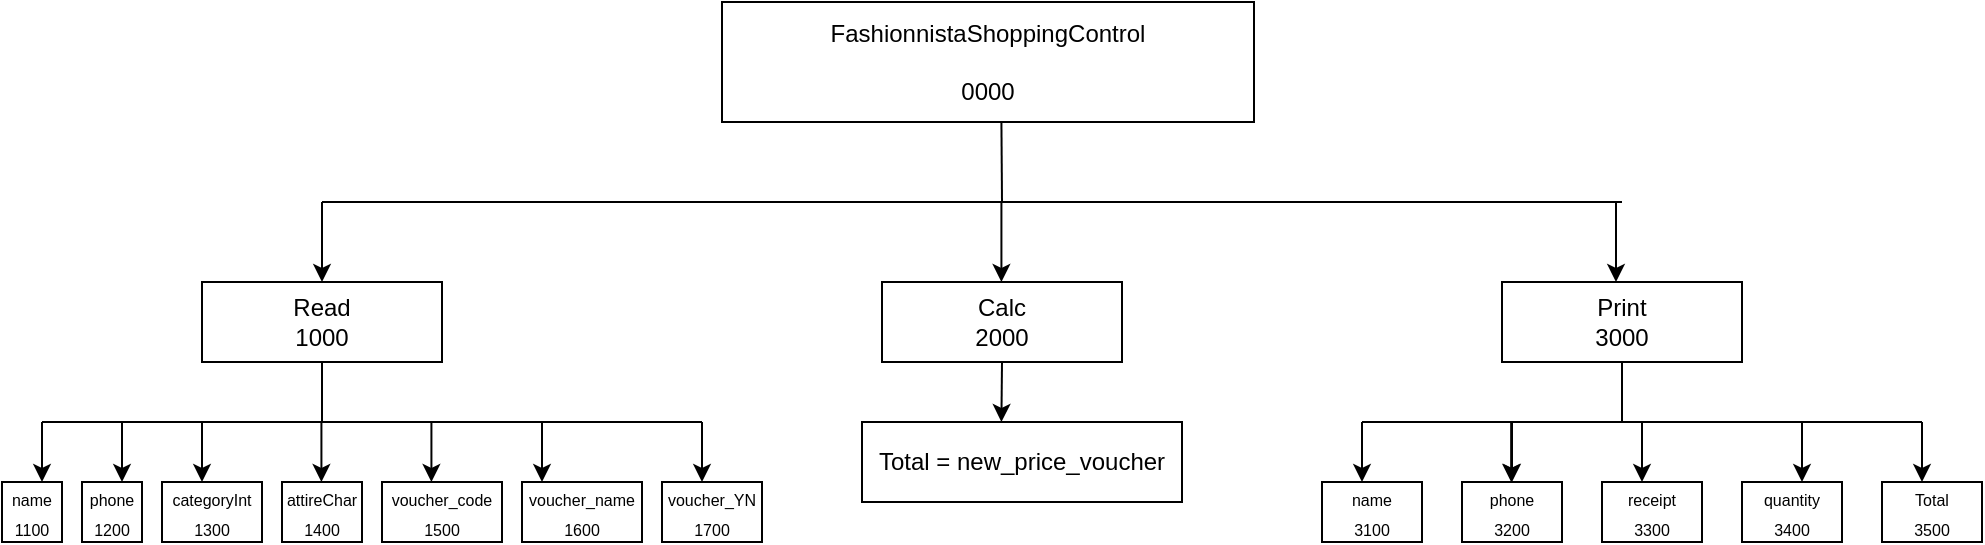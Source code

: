 <mxfile version="22.1.11" type="github">
  <diagram id="C5RBs43oDa-KdzZeNtuy" name="Page-1">
    <mxGraphModel dx="875" dy="435" grid="1" gridSize="10" guides="1" tooltips="1" connect="1" arrows="1" fold="1" page="1" pageScale="1" pageWidth="827" pageHeight="1169" math="0" shadow="0">
      <root>
        <mxCell id="WIyWlLk6GJQsqaUBKTNV-0" />
        <mxCell id="WIyWlLk6GJQsqaUBKTNV-1" parent="WIyWlLk6GJQsqaUBKTNV-0" />
        <mxCell id="XJm4mk42wIwYTU8o-YUx-0" value="FashionnistaShoppingControl&lt;br&gt;&lt;br&gt;0000" style="rounded=0;whiteSpace=wrap;html=1;" vertex="1" parent="WIyWlLk6GJQsqaUBKTNV-1">
          <mxGeometry x="380" y="110" width="266" height="60" as="geometry" />
        </mxCell>
        <mxCell id="XJm4mk42wIwYTU8o-YUx-2" value="" style="endArrow=none;html=1;rounded=0;" edge="1" parent="WIyWlLk6GJQsqaUBKTNV-1">
          <mxGeometry width="50" height="50" relative="1" as="geometry">
            <mxPoint x="180" y="210" as="sourcePoint" />
            <mxPoint x="830" y="210" as="targetPoint" />
          </mxGeometry>
        </mxCell>
        <mxCell id="XJm4mk42wIwYTU8o-YUx-4" value="" style="endArrow=classic;html=1;rounded=0;" edge="1" parent="WIyWlLk6GJQsqaUBKTNV-1">
          <mxGeometry width="50" height="50" relative="1" as="geometry">
            <mxPoint x="180" y="210" as="sourcePoint" />
            <mxPoint x="180" y="250" as="targetPoint" />
          </mxGeometry>
        </mxCell>
        <mxCell id="XJm4mk42wIwYTU8o-YUx-5" value="" style="endArrow=classic;html=1;rounded=0;" edge="1" parent="WIyWlLk6GJQsqaUBKTNV-1">
          <mxGeometry width="50" height="50" relative="1" as="geometry">
            <mxPoint x="827" y="210" as="sourcePoint" />
            <mxPoint x="827" y="250" as="targetPoint" />
          </mxGeometry>
        </mxCell>
        <mxCell id="XJm4mk42wIwYTU8o-YUx-6" value="" style="endArrow=classic;html=1;rounded=0;" edge="1" parent="WIyWlLk6GJQsqaUBKTNV-1">
          <mxGeometry width="50" height="50" relative="1" as="geometry">
            <mxPoint x="519.71" y="210" as="sourcePoint" />
            <mxPoint x="519.71" y="250" as="targetPoint" />
          </mxGeometry>
        </mxCell>
        <mxCell id="XJm4mk42wIwYTU8o-YUx-7" value="Read&lt;br&gt;1000" style="rounded=0;whiteSpace=wrap;html=1;" vertex="1" parent="WIyWlLk6GJQsqaUBKTNV-1">
          <mxGeometry x="120" y="250" width="120" height="40" as="geometry" />
        </mxCell>
        <mxCell id="XJm4mk42wIwYTU8o-YUx-8" value="" style="endArrow=none;html=1;rounded=0;" edge="1" parent="WIyWlLk6GJQsqaUBKTNV-1">
          <mxGeometry width="50" height="50" relative="1" as="geometry">
            <mxPoint x="180" y="320" as="sourcePoint" />
            <mxPoint x="180" y="290" as="targetPoint" />
          </mxGeometry>
        </mxCell>
        <mxCell id="XJm4mk42wIwYTU8o-YUx-9" value="" style="endArrow=none;html=1;rounded=0;" edge="1" parent="WIyWlLk6GJQsqaUBKTNV-1">
          <mxGeometry width="50" height="50" relative="1" as="geometry">
            <mxPoint x="40" y="320" as="sourcePoint" />
            <mxPoint x="370" y="320" as="targetPoint" />
          </mxGeometry>
        </mxCell>
        <mxCell id="XJm4mk42wIwYTU8o-YUx-10" value="" style="endArrow=classic;html=1;rounded=0;" edge="1" parent="WIyWlLk6GJQsqaUBKTNV-1">
          <mxGeometry width="50" height="50" relative="1" as="geometry">
            <mxPoint x="40" y="320" as="sourcePoint" />
            <mxPoint x="40" y="350" as="targetPoint" />
          </mxGeometry>
        </mxCell>
        <mxCell id="XJm4mk42wIwYTU8o-YUx-11" value="" style="endArrow=classic;html=1;rounded=0;" edge="1" parent="WIyWlLk6GJQsqaUBKTNV-1">
          <mxGeometry width="50" height="50" relative="1" as="geometry">
            <mxPoint x="80" y="320" as="sourcePoint" />
            <mxPoint x="80" y="350" as="targetPoint" />
          </mxGeometry>
        </mxCell>
        <mxCell id="XJm4mk42wIwYTU8o-YUx-12" value="" style="endArrow=classic;html=1;rounded=0;" edge="1" parent="WIyWlLk6GJQsqaUBKTNV-1">
          <mxGeometry width="50" height="50" relative="1" as="geometry">
            <mxPoint x="234.71" y="320" as="sourcePoint" />
            <mxPoint x="234.71" y="350" as="targetPoint" />
          </mxGeometry>
        </mxCell>
        <mxCell id="XJm4mk42wIwYTU8o-YUx-13" value="" style="endArrow=classic;html=1;rounded=0;" edge="1" parent="WIyWlLk6GJQsqaUBKTNV-1">
          <mxGeometry width="50" height="50" relative="1" as="geometry">
            <mxPoint x="179.71" y="320" as="sourcePoint" />
            <mxPoint x="179.71" y="350" as="targetPoint" />
          </mxGeometry>
        </mxCell>
        <mxCell id="XJm4mk42wIwYTU8o-YUx-14" value="" style="endArrow=classic;html=1;rounded=0;" edge="1" parent="WIyWlLk6GJQsqaUBKTNV-1">
          <mxGeometry width="50" height="50" relative="1" as="geometry">
            <mxPoint x="120" y="320" as="sourcePoint" />
            <mxPoint x="120" y="350" as="targetPoint" />
          </mxGeometry>
        </mxCell>
        <mxCell id="XJm4mk42wIwYTU8o-YUx-15" value="&lt;font style=&quot;font-size: 8px;&quot;&gt;name&lt;br&gt;1100&lt;/font&gt;" style="rounded=0;whiteSpace=wrap;html=1;" vertex="1" parent="WIyWlLk6GJQsqaUBKTNV-1">
          <mxGeometry x="20" y="350" width="30" height="30" as="geometry" />
        </mxCell>
        <mxCell id="XJm4mk42wIwYTU8o-YUx-16" value="&lt;span style=&quot;font-size: 8px;&quot;&gt;phone&lt;br&gt;1200&lt;br&gt;&lt;/span&gt;" style="rounded=0;whiteSpace=wrap;html=1;" vertex="1" parent="WIyWlLk6GJQsqaUBKTNV-1">
          <mxGeometry x="60" y="350" width="30" height="30" as="geometry" />
        </mxCell>
        <mxCell id="XJm4mk42wIwYTU8o-YUx-17" value="&lt;span style=&quot;font-size: 8px;&quot;&gt;voucher_code&lt;br&gt;1500&lt;br&gt;&lt;/span&gt;" style="rounded=0;whiteSpace=wrap;html=1;" vertex="1" parent="WIyWlLk6GJQsqaUBKTNV-1">
          <mxGeometry x="210" y="350" width="60" height="30" as="geometry" />
        </mxCell>
        <mxCell id="XJm4mk42wIwYTU8o-YUx-18" value="&lt;font style=&quot;font-size: 8px;&quot;&gt;attireChar&lt;br&gt;1400&lt;br&gt;&lt;/font&gt;" style="rounded=0;whiteSpace=wrap;html=1;" vertex="1" parent="WIyWlLk6GJQsqaUBKTNV-1">
          <mxGeometry x="160" y="350" width="40" height="30" as="geometry" />
        </mxCell>
        <mxCell id="XJm4mk42wIwYTU8o-YUx-19" value="&lt;font style=&quot;&quot;&gt;&lt;font style=&quot;font-size: 8px;&quot;&gt;categoryInt&lt;br&gt;1300&lt;/font&gt;&lt;br&gt;&lt;/font&gt;" style="rounded=0;whiteSpace=wrap;html=1;" vertex="1" parent="WIyWlLk6GJQsqaUBKTNV-1">
          <mxGeometry x="100" y="350" width="50" height="30" as="geometry" />
        </mxCell>
        <mxCell id="XJm4mk42wIwYTU8o-YUx-20" value="&lt;span style=&quot;font-size: 8px;&quot;&gt;voucher_name&lt;br&gt;1600&lt;br&gt;&lt;/span&gt;" style="rounded=0;whiteSpace=wrap;html=1;" vertex="1" parent="WIyWlLk6GJQsqaUBKTNV-1">
          <mxGeometry x="280" y="350" width="60" height="30" as="geometry" />
        </mxCell>
        <mxCell id="XJm4mk42wIwYTU8o-YUx-22" value="&lt;span style=&quot;font-size: 8px;&quot;&gt;voucher_YN&lt;br&gt;1700&lt;br&gt;&lt;/span&gt;" style="rounded=0;whiteSpace=wrap;html=1;" vertex="1" parent="WIyWlLk6GJQsqaUBKTNV-1">
          <mxGeometry x="350" y="350" width="50" height="30" as="geometry" />
        </mxCell>
        <mxCell id="XJm4mk42wIwYTU8o-YUx-51" value="" style="edgeStyle=orthogonalEdgeStyle;rounded=0;orthogonalLoop=1;jettySize=auto;html=1;" edge="1" parent="WIyWlLk6GJQsqaUBKTNV-1" source="XJm4mk42wIwYTU8o-YUx-23" target="XJm4mk42wIwYTU8o-YUx-41">
          <mxGeometry relative="1" as="geometry" />
        </mxCell>
        <mxCell id="XJm4mk42wIwYTU8o-YUx-23" value="Print&lt;br&gt;3000" style="rounded=0;whiteSpace=wrap;html=1;" vertex="1" parent="WIyWlLk6GJQsqaUBKTNV-1">
          <mxGeometry x="770" y="250" width="120" height="40" as="geometry" />
        </mxCell>
        <mxCell id="XJm4mk42wIwYTU8o-YUx-24" value="Calc&lt;br&gt;2000" style="rounded=0;whiteSpace=wrap;html=1;" vertex="1" parent="WIyWlLk6GJQsqaUBKTNV-1">
          <mxGeometry x="460" y="250" width="120" height="40" as="geometry" />
        </mxCell>
        <mxCell id="XJm4mk42wIwYTU8o-YUx-27" value="" style="endArrow=classic;html=1;rounded=0;" edge="1" parent="WIyWlLk6GJQsqaUBKTNV-1">
          <mxGeometry width="50" height="50" relative="1" as="geometry">
            <mxPoint x="370" y="320" as="sourcePoint" />
            <mxPoint x="370" y="350" as="targetPoint" />
          </mxGeometry>
        </mxCell>
        <mxCell id="XJm4mk42wIwYTU8o-YUx-28" value="" style="endArrow=classic;html=1;rounded=0;" edge="1" parent="WIyWlLk6GJQsqaUBKTNV-1">
          <mxGeometry width="50" height="50" relative="1" as="geometry">
            <mxPoint x="290" y="320" as="sourcePoint" />
            <mxPoint x="290" y="350" as="targetPoint" />
          </mxGeometry>
        </mxCell>
        <mxCell id="XJm4mk42wIwYTU8o-YUx-29" value="Total = new_price_voucher" style="whiteSpace=wrap;html=1;rounded=0;" vertex="1" parent="WIyWlLk6GJQsqaUBKTNV-1">
          <mxGeometry x="450" y="320" width="160" height="40" as="geometry" />
        </mxCell>
        <mxCell id="XJm4mk42wIwYTU8o-YUx-32" value="" style="endArrow=none;html=1;rounded=0;" edge="1" parent="WIyWlLk6GJQsqaUBKTNV-1">
          <mxGeometry width="50" height="50" relative="1" as="geometry">
            <mxPoint x="520" y="210" as="sourcePoint" />
            <mxPoint x="519.71" y="170" as="targetPoint" />
          </mxGeometry>
        </mxCell>
        <mxCell id="XJm4mk42wIwYTU8o-YUx-33" value="" style="endArrow=classic;html=1;rounded=0;" edge="1" parent="WIyWlLk6GJQsqaUBKTNV-1">
          <mxGeometry width="50" height="50" relative="1" as="geometry">
            <mxPoint x="520" y="290" as="sourcePoint" />
            <mxPoint x="519.71" y="320" as="targetPoint" />
          </mxGeometry>
        </mxCell>
        <mxCell id="XJm4mk42wIwYTU8o-YUx-40" value="&lt;span style=&quot;font-size: 8px;&quot;&gt;receipt&lt;br&gt;3300&lt;br&gt;&lt;/span&gt;" style="rounded=0;whiteSpace=wrap;html=1;" vertex="1" parent="WIyWlLk6GJQsqaUBKTNV-1">
          <mxGeometry x="820" y="350" width="50" height="30" as="geometry" />
        </mxCell>
        <mxCell id="XJm4mk42wIwYTU8o-YUx-41" value="&lt;span style=&quot;font-size: 8px;&quot;&gt;phone&lt;br&gt;3200&lt;br&gt;&lt;/span&gt;" style="rounded=0;whiteSpace=wrap;html=1;" vertex="1" parent="WIyWlLk6GJQsqaUBKTNV-1">
          <mxGeometry x="750" y="350" width="50" height="30" as="geometry" />
        </mxCell>
        <mxCell id="XJm4mk42wIwYTU8o-YUx-42" value="&lt;span style=&quot;font-size: 8px;&quot;&gt;name&lt;br&gt;3100&lt;br&gt;&lt;/span&gt;" style="rounded=0;whiteSpace=wrap;html=1;" vertex="1" parent="WIyWlLk6GJQsqaUBKTNV-1">
          <mxGeometry x="680" y="350" width="50" height="30" as="geometry" />
        </mxCell>
        <mxCell id="XJm4mk42wIwYTU8o-YUx-43" value="" style="endArrow=none;html=1;rounded=0;" edge="1" parent="WIyWlLk6GJQsqaUBKTNV-1">
          <mxGeometry width="50" height="50" relative="1" as="geometry">
            <mxPoint x="700" y="320" as="sourcePoint" />
            <mxPoint x="980" y="320" as="targetPoint" />
          </mxGeometry>
        </mxCell>
        <mxCell id="XJm4mk42wIwYTU8o-YUx-44" value="" style="endArrow=classic;html=1;rounded=0;" edge="1" parent="WIyWlLk6GJQsqaUBKTNV-1">
          <mxGeometry width="50" height="50" relative="1" as="geometry">
            <mxPoint x="700" y="320" as="sourcePoint" />
            <mxPoint x="700" y="350" as="targetPoint" />
          </mxGeometry>
        </mxCell>
        <mxCell id="XJm4mk42wIwYTU8o-YUx-45" value="&lt;span style=&quot;font-size: 8px;&quot;&gt;Total&lt;br&gt;3500&lt;br&gt;&lt;/span&gt;" style="rounded=0;whiteSpace=wrap;html=1;" vertex="1" parent="WIyWlLk6GJQsqaUBKTNV-1">
          <mxGeometry x="960" y="350" width="50" height="30" as="geometry" />
        </mxCell>
        <mxCell id="XJm4mk42wIwYTU8o-YUx-46" value="&lt;span style=&quot;font-size: 8px;&quot;&gt;quantity&lt;br&gt;3400&lt;br&gt;&lt;/span&gt;" style="rounded=0;whiteSpace=wrap;html=1;" vertex="1" parent="WIyWlLk6GJQsqaUBKTNV-1">
          <mxGeometry x="890" y="350" width="50" height="30" as="geometry" />
        </mxCell>
        <mxCell id="XJm4mk42wIwYTU8o-YUx-47" value="" style="endArrow=classic;html=1;rounded=0;" edge="1" parent="WIyWlLk6GJQsqaUBKTNV-1">
          <mxGeometry width="50" height="50" relative="1" as="geometry">
            <mxPoint x="980" y="320" as="sourcePoint" />
            <mxPoint x="980" y="350" as="targetPoint" />
          </mxGeometry>
        </mxCell>
        <mxCell id="XJm4mk42wIwYTU8o-YUx-48" value="" style="endArrow=classic;html=1;rounded=0;" edge="1" parent="WIyWlLk6GJQsqaUBKTNV-1">
          <mxGeometry width="50" height="50" relative="1" as="geometry">
            <mxPoint x="774.58" y="320" as="sourcePoint" />
            <mxPoint x="774.58" y="350" as="targetPoint" />
          </mxGeometry>
        </mxCell>
        <mxCell id="XJm4mk42wIwYTU8o-YUx-49" value="" style="endArrow=classic;html=1;rounded=0;" edge="1" parent="WIyWlLk6GJQsqaUBKTNV-1">
          <mxGeometry width="50" height="50" relative="1" as="geometry">
            <mxPoint x="840" y="320" as="sourcePoint" />
            <mxPoint x="840" y="350" as="targetPoint" />
          </mxGeometry>
        </mxCell>
        <mxCell id="XJm4mk42wIwYTU8o-YUx-50" value="" style="endArrow=classic;html=1;rounded=0;" edge="1" parent="WIyWlLk6GJQsqaUBKTNV-1">
          <mxGeometry width="50" height="50" relative="1" as="geometry">
            <mxPoint x="920" y="320" as="sourcePoint" />
            <mxPoint x="920" y="350" as="targetPoint" />
          </mxGeometry>
        </mxCell>
      </root>
    </mxGraphModel>
  </diagram>
</mxfile>
